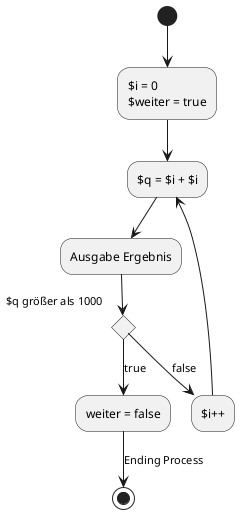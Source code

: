 @startuml
(*) --> "$i = 0
 $weiter = true"
--> "$q = $i + $i"
-->"Ausgabe Ergebnis"
if "$q größer als 1000" then
    -->[true] "weiter = false"
    -->[Ending Process] (*)
else
    --> [false]"$i++"
    -->"$q = $i + $i"
endif
'by Rene
@enduml
